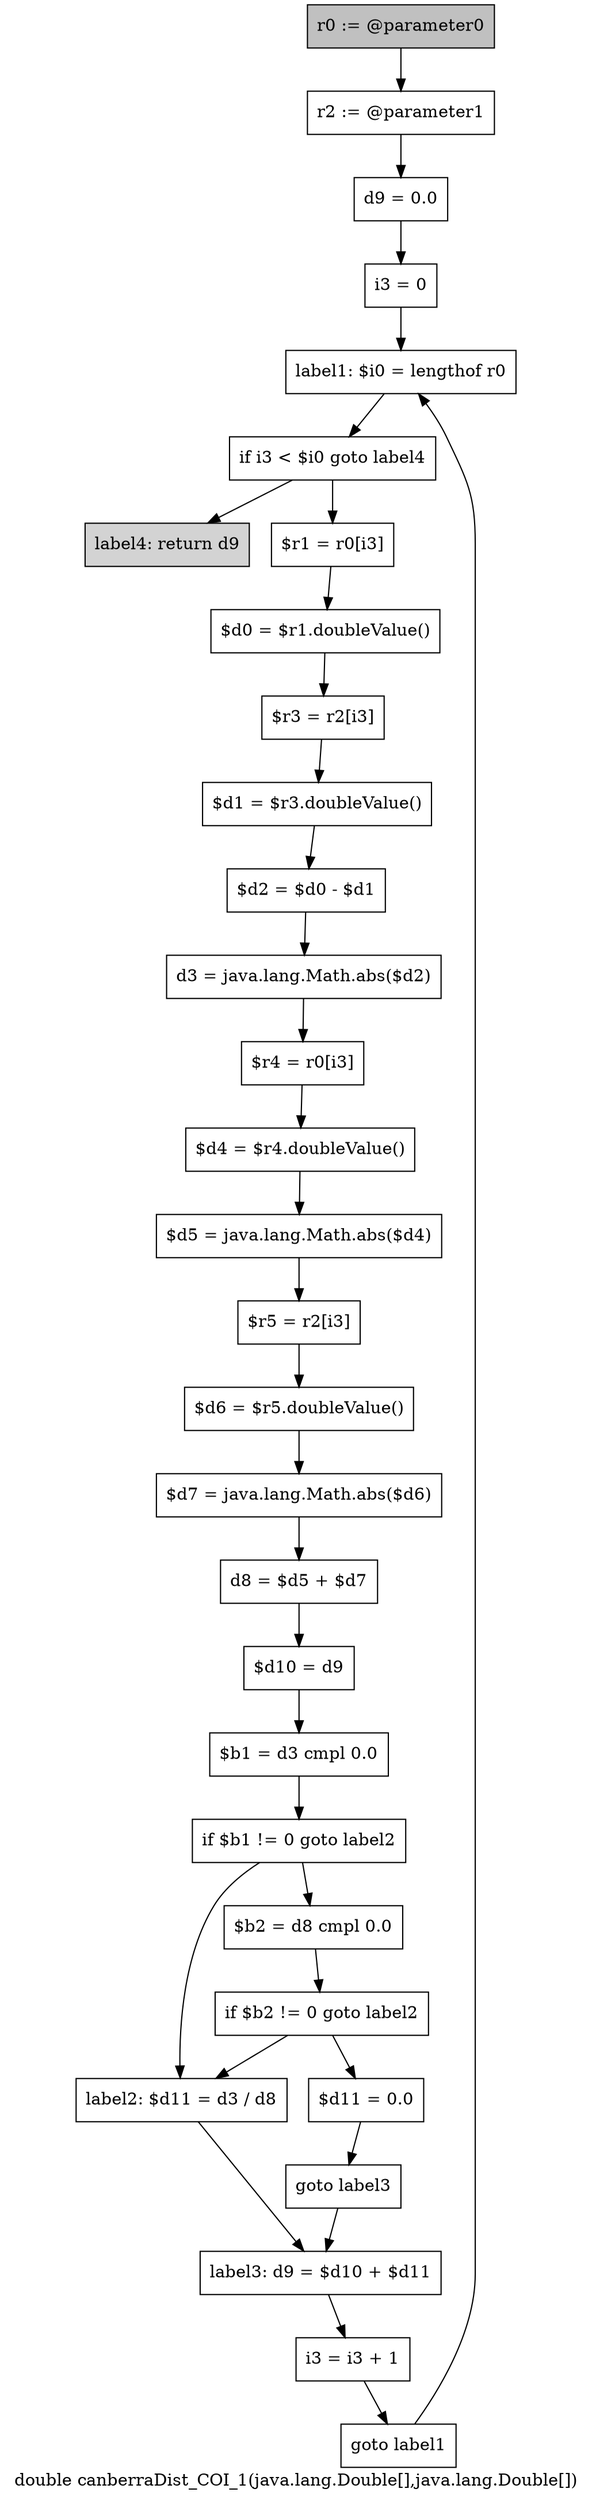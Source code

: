 digraph "double canberraDist_COI_1(java.lang.Double[],java.lang.Double[])" {
    label="double canberraDist_COI_1(java.lang.Double[],java.lang.Double[])";
    node [shape=box];
    "0" [style=filled,fillcolor=gray,label="r0 := @parameter0",];
    "1" [label="r2 := @parameter1",];
    "0"->"1";
    "2" [label="d9 = 0.0",];
    "1"->"2";
    "3" [label="i3 = 0",];
    "2"->"3";
    "4" [label="label1: $i0 = lengthof r0",];
    "3"->"4";
    "5" [label="if i3 < $i0 goto label4",];
    "4"->"5";
    "6" [label="$r1 = r0[i3]",];
    "5"->"6";
    "30" [style=filled,fillcolor=lightgray,label="label4: return d9",];
    "5"->"30";
    "7" [label="$d0 = $r1.doubleValue()",];
    "6"->"7";
    "8" [label="$r3 = r2[i3]",];
    "7"->"8";
    "9" [label="$d1 = $r3.doubleValue()",];
    "8"->"9";
    "10" [label="$d2 = $d0 - $d1",];
    "9"->"10";
    "11" [label="d3 = java.lang.Math.abs($d2)",];
    "10"->"11";
    "12" [label="$r4 = r0[i3]",];
    "11"->"12";
    "13" [label="$d4 = $r4.doubleValue()",];
    "12"->"13";
    "14" [label="$d5 = java.lang.Math.abs($d4)",];
    "13"->"14";
    "15" [label="$r5 = r2[i3]",];
    "14"->"15";
    "16" [label="$d6 = $r5.doubleValue()",];
    "15"->"16";
    "17" [label="$d7 = java.lang.Math.abs($d6)",];
    "16"->"17";
    "18" [label="d8 = $d5 + $d7",];
    "17"->"18";
    "19" [label="$d10 = d9",];
    "18"->"19";
    "20" [label="$b1 = d3 cmpl 0.0",];
    "19"->"20";
    "21" [label="if $b1 != 0 goto label2",];
    "20"->"21";
    "22" [label="$b2 = d8 cmpl 0.0",];
    "21"->"22";
    "26" [label="label2: $d11 = d3 / d8",];
    "21"->"26";
    "23" [label="if $b2 != 0 goto label2",];
    "22"->"23";
    "24" [label="$d11 = 0.0",];
    "23"->"24";
    "23"->"26";
    "25" [label="goto label3",];
    "24"->"25";
    "27" [label="label3: d9 = $d10 + $d11",];
    "25"->"27";
    "26"->"27";
    "28" [label="i3 = i3 + 1",];
    "27"->"28";
    "29" [label="goto label1",];
    "28"->"29";
    "29"->"4";
}
